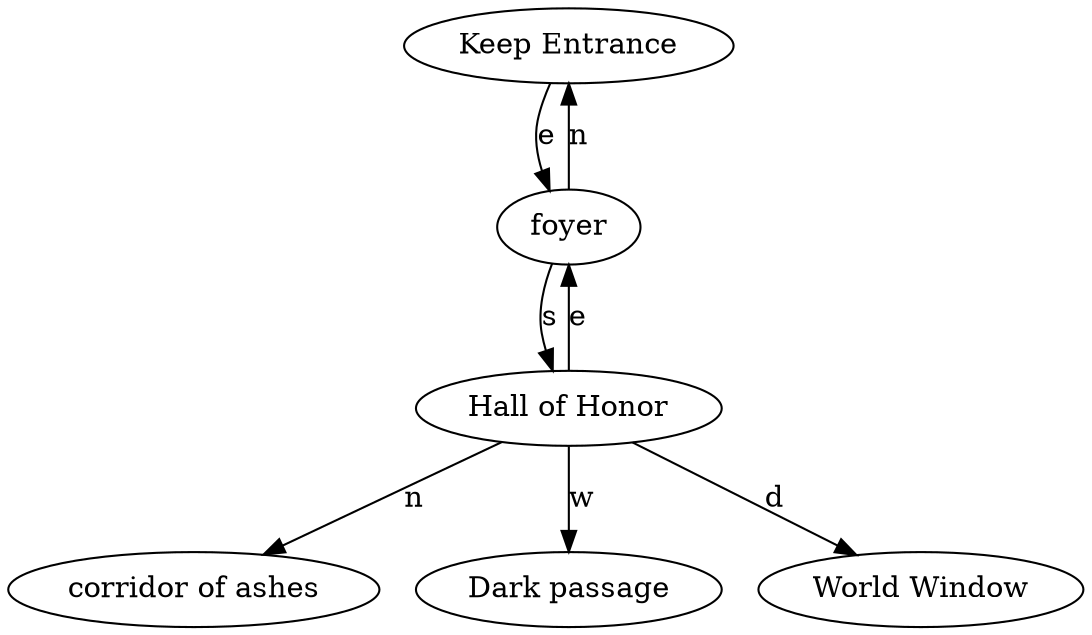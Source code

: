 digraph monster {
room_30 [label="Keep Entrance"];
room_30 -> room_31 [label="e"];
room_31 [label="foyer"];
room_31 -> room_30 [label="n"];
room_31 -> room_32 [label="s"];
room_32 [label="Hall of Honor"];
room_32 -> room_268 [label="n"];
room_32 -> room_31 [label="e"];
room_32 -> room_89 [label="w"];
room_32 -> room_33 [label="d"];
room_33 [label="World Window"];
room_89 [label="Dark passage"];
room_268 [label="corridor of ashes"];
}
